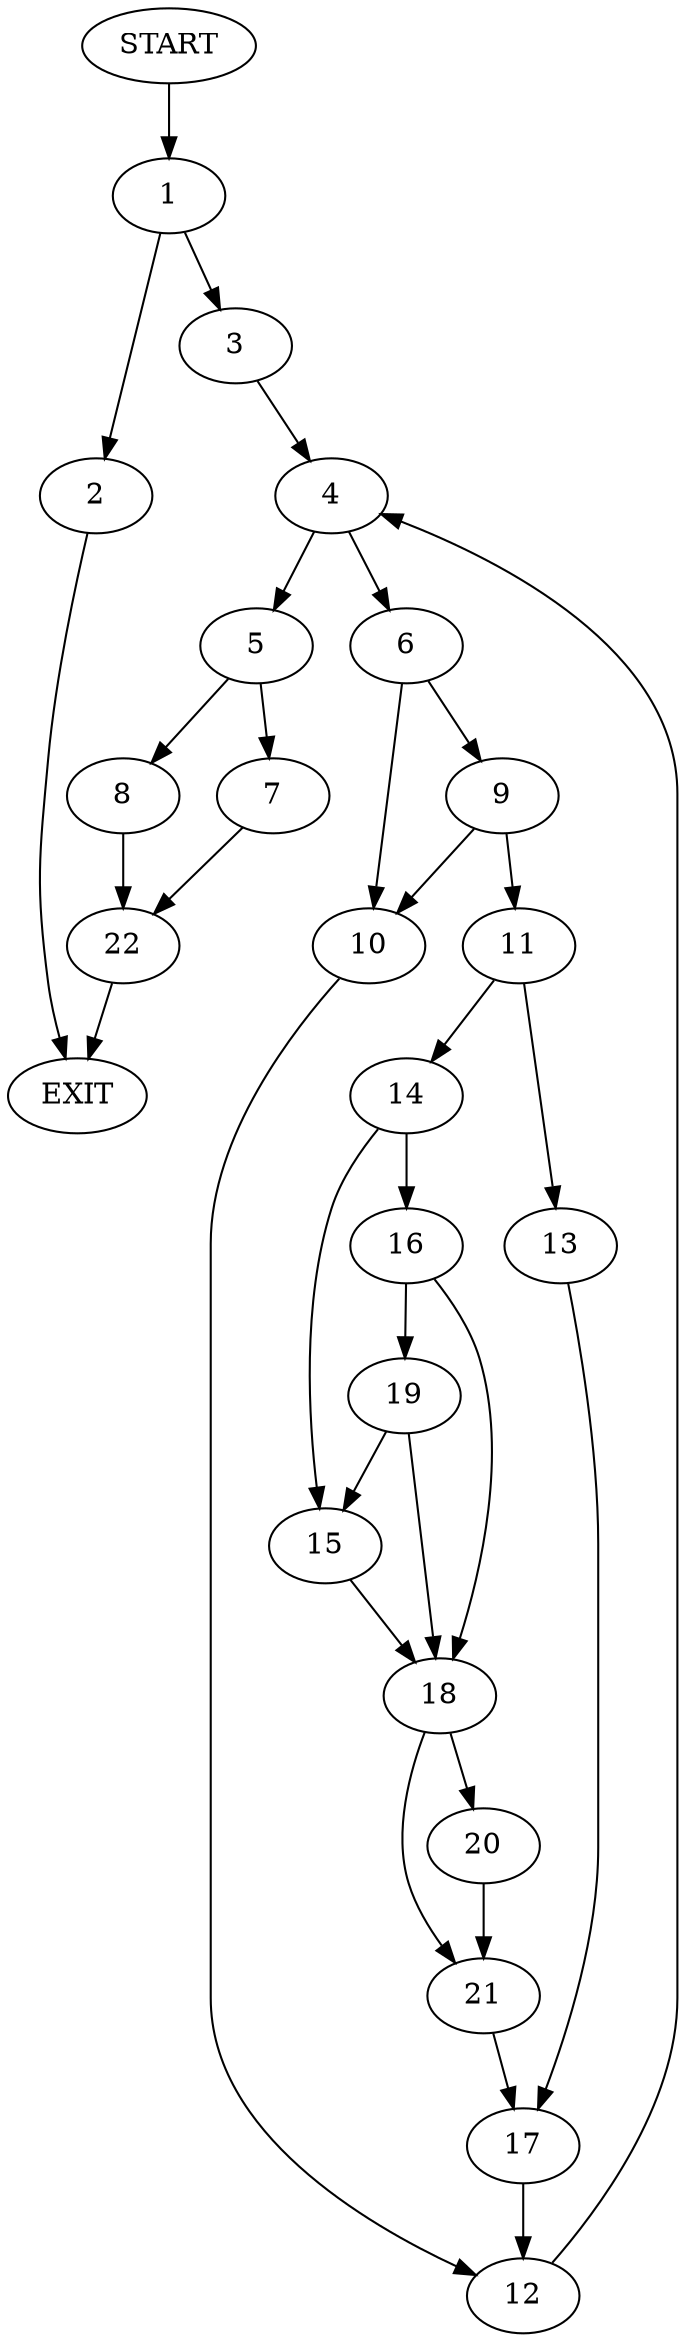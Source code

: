 digraph {
0 [label="START"]
23 [label="EXIT"]
0 -> 1
1 -> 2
1 -> 3
2 -> 23
3 -> 4
4 -> 5
4 -> 6
5 -> 7
5 -> 8
6 -> 9
6 -> 10
9 -> 11
9 -> 10
10 -> 12
11 -> 13
11 -> 14
14 -> 15
14 -> 16
13 -> 17
15 -> 18
16 -> 18
16 -> 19
19 -> 18
19 -> 15
18 -> 20
18 -> 21
20 -> 21
21 -> 17
17 -> 12
12 -> 4
8 -> 22
7 -> 22
22 -> 23
}
